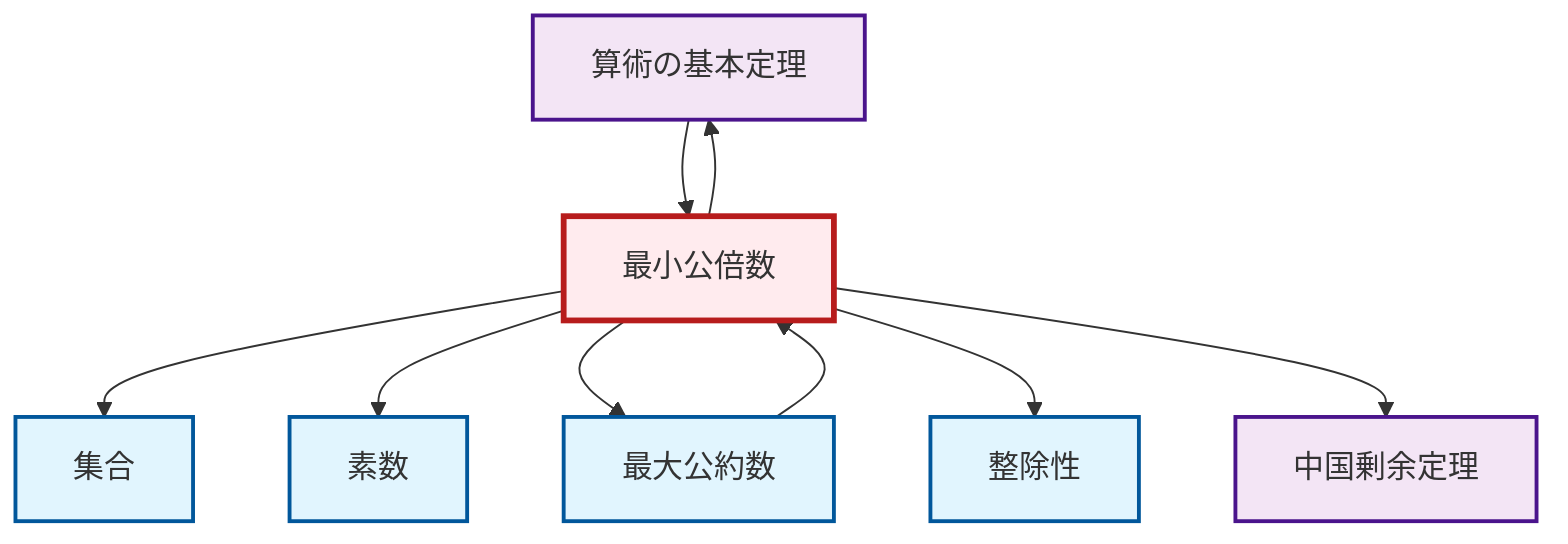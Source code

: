 graph TD
    classDef definition fill:#e1f5fe,stroke:#01579b,stroke-width:2px
    classDef theorem fill:#f3e5f5,stroke:#4a148c,stroke-width:2px
    classDef axiom fill:#fff3e0,stroke:#e65100,stroke-width:2px
    classDef example fill:#e8f5e9,stroke:#1b5e20,stroke-width:2px
    classDef current fill:#ffebee,stroke:#b71c1c,stroke-width:3px
    thm-chinese-remainder["中国剰余定理"]:::theorem
    def-divisibility["整除性"]:::definition
    def-set["集合"]:::definition
    thm-fundamental-arithmetic["算術の基本定理"]:::theorem
    def-prime["素数"]:::definition
    def-gcd["最大公約数"]:::definition
    def-lcm["最小公倍数"]:::definition
    thm-fundamental-arithmetic --> def-lcm
    def-lcm --> def-set
    def-gcd --> def-lcm
    def-lcm --> def-prime
    def-lcm --> thm-fundamental-arithmetic
    def-lcm --> def-gcd
    def-lcm --> def-divisibility
    def-lcm --> thm-chinese-remainder
    class def-lcm current